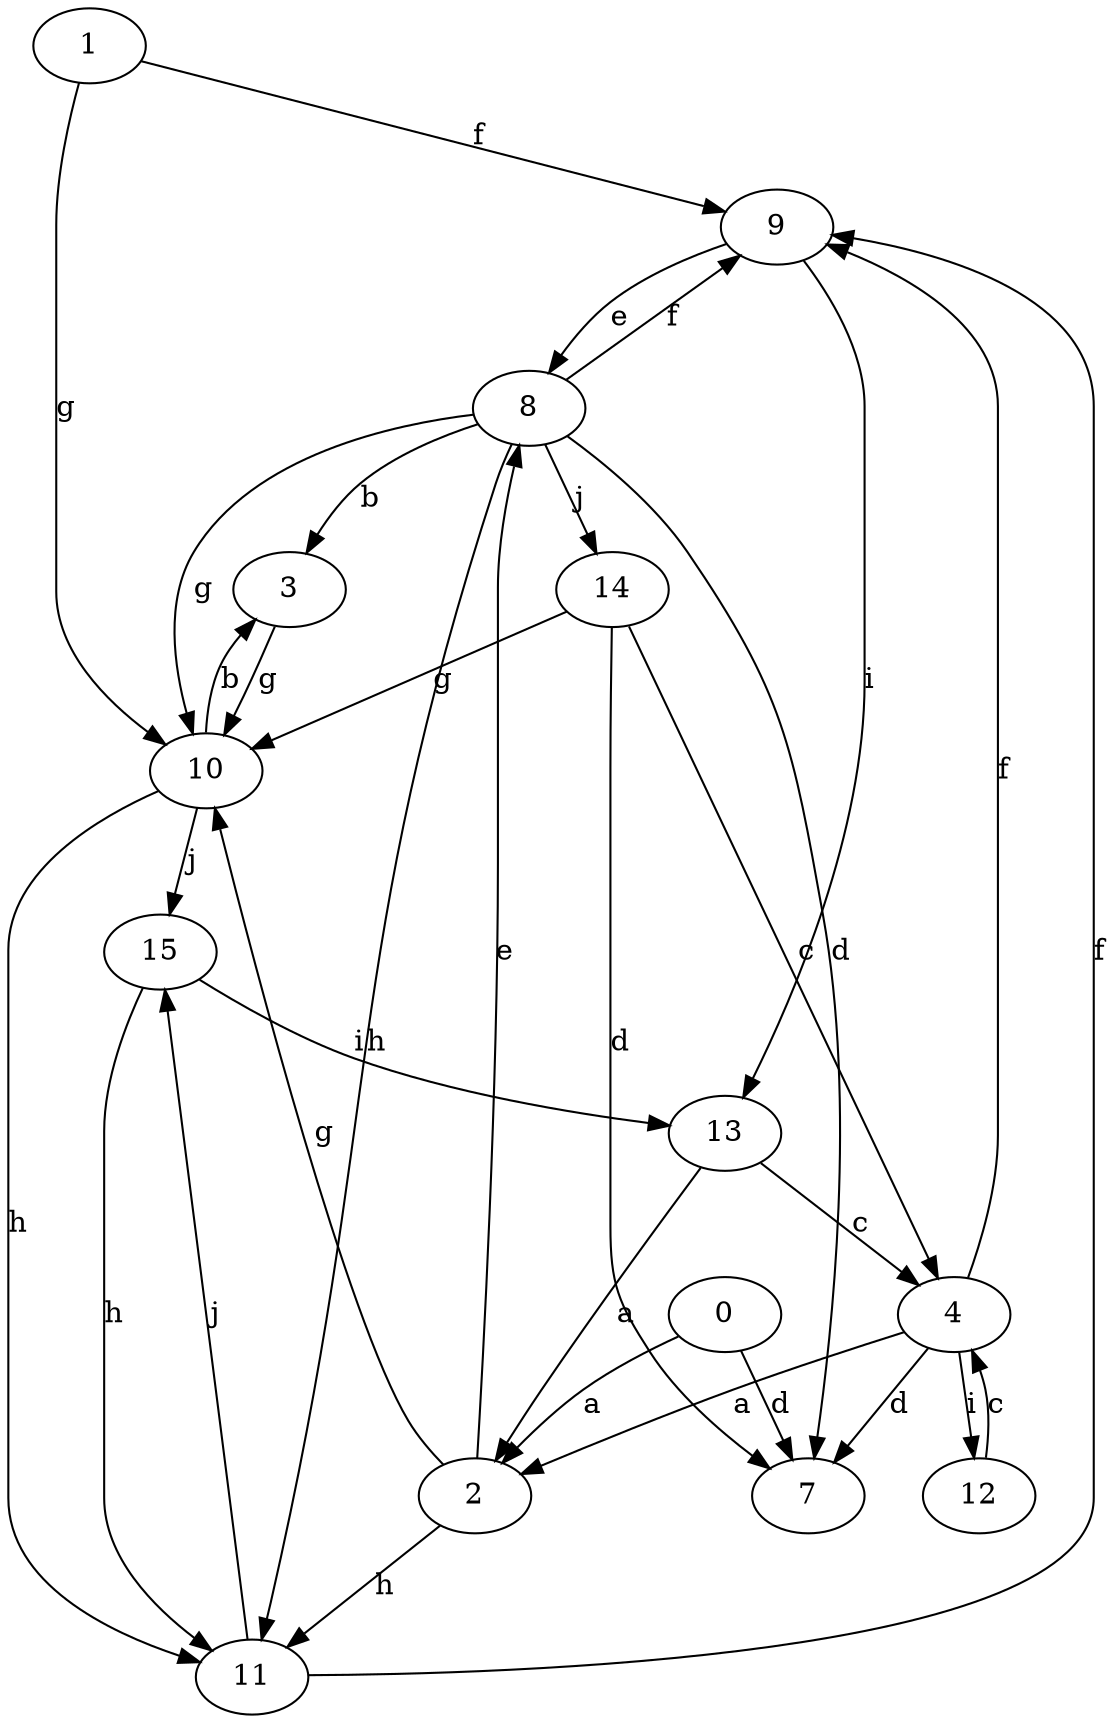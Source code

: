 strict digraph  {
1;
2;
3;
4;
7;
8;
9;
10;
11;
12;
13;
0;
14;
15;
1 -> 9  [label=f];
1 -> 10  [label=g];
2 -> 8  [label=e];
2 -> 10  [label=g];
2 -> 11  [label=h];
3 -> 10  [label=g];
4 -> 2  [label=a];
4 -> 7  [label=d];
4 -> 9  [label=f];
4 -> 12  [label=i];
8 -> 3  [label=b];
8 -> 7  [label=d];
8 -> 9  [label=f];
8 -> 10  [label=g];
8 -> 11  [label=h];
8 -> 14  [label=j];
9 -> 8  [label=e];
9 -> 13  [label=i];
10 -> 3  [label=b];
10 -> 11  [label=h];
10 -> 15  [label=j];
11 -> 9  [label=f];
11 -> 15  [label=j];
12 -> 4  [label=c];
13 -> 2  [label=a];
13 -> 4  [label=c];
0 -> 2  [label=a];
0 -> 7  [label=d];
14 -> 4  [label=c];
14 -> 7  [label=d];
14 -> 10  [label=g];
15 -> 11  [label=h];
15 -> 13  [label=i];
}
